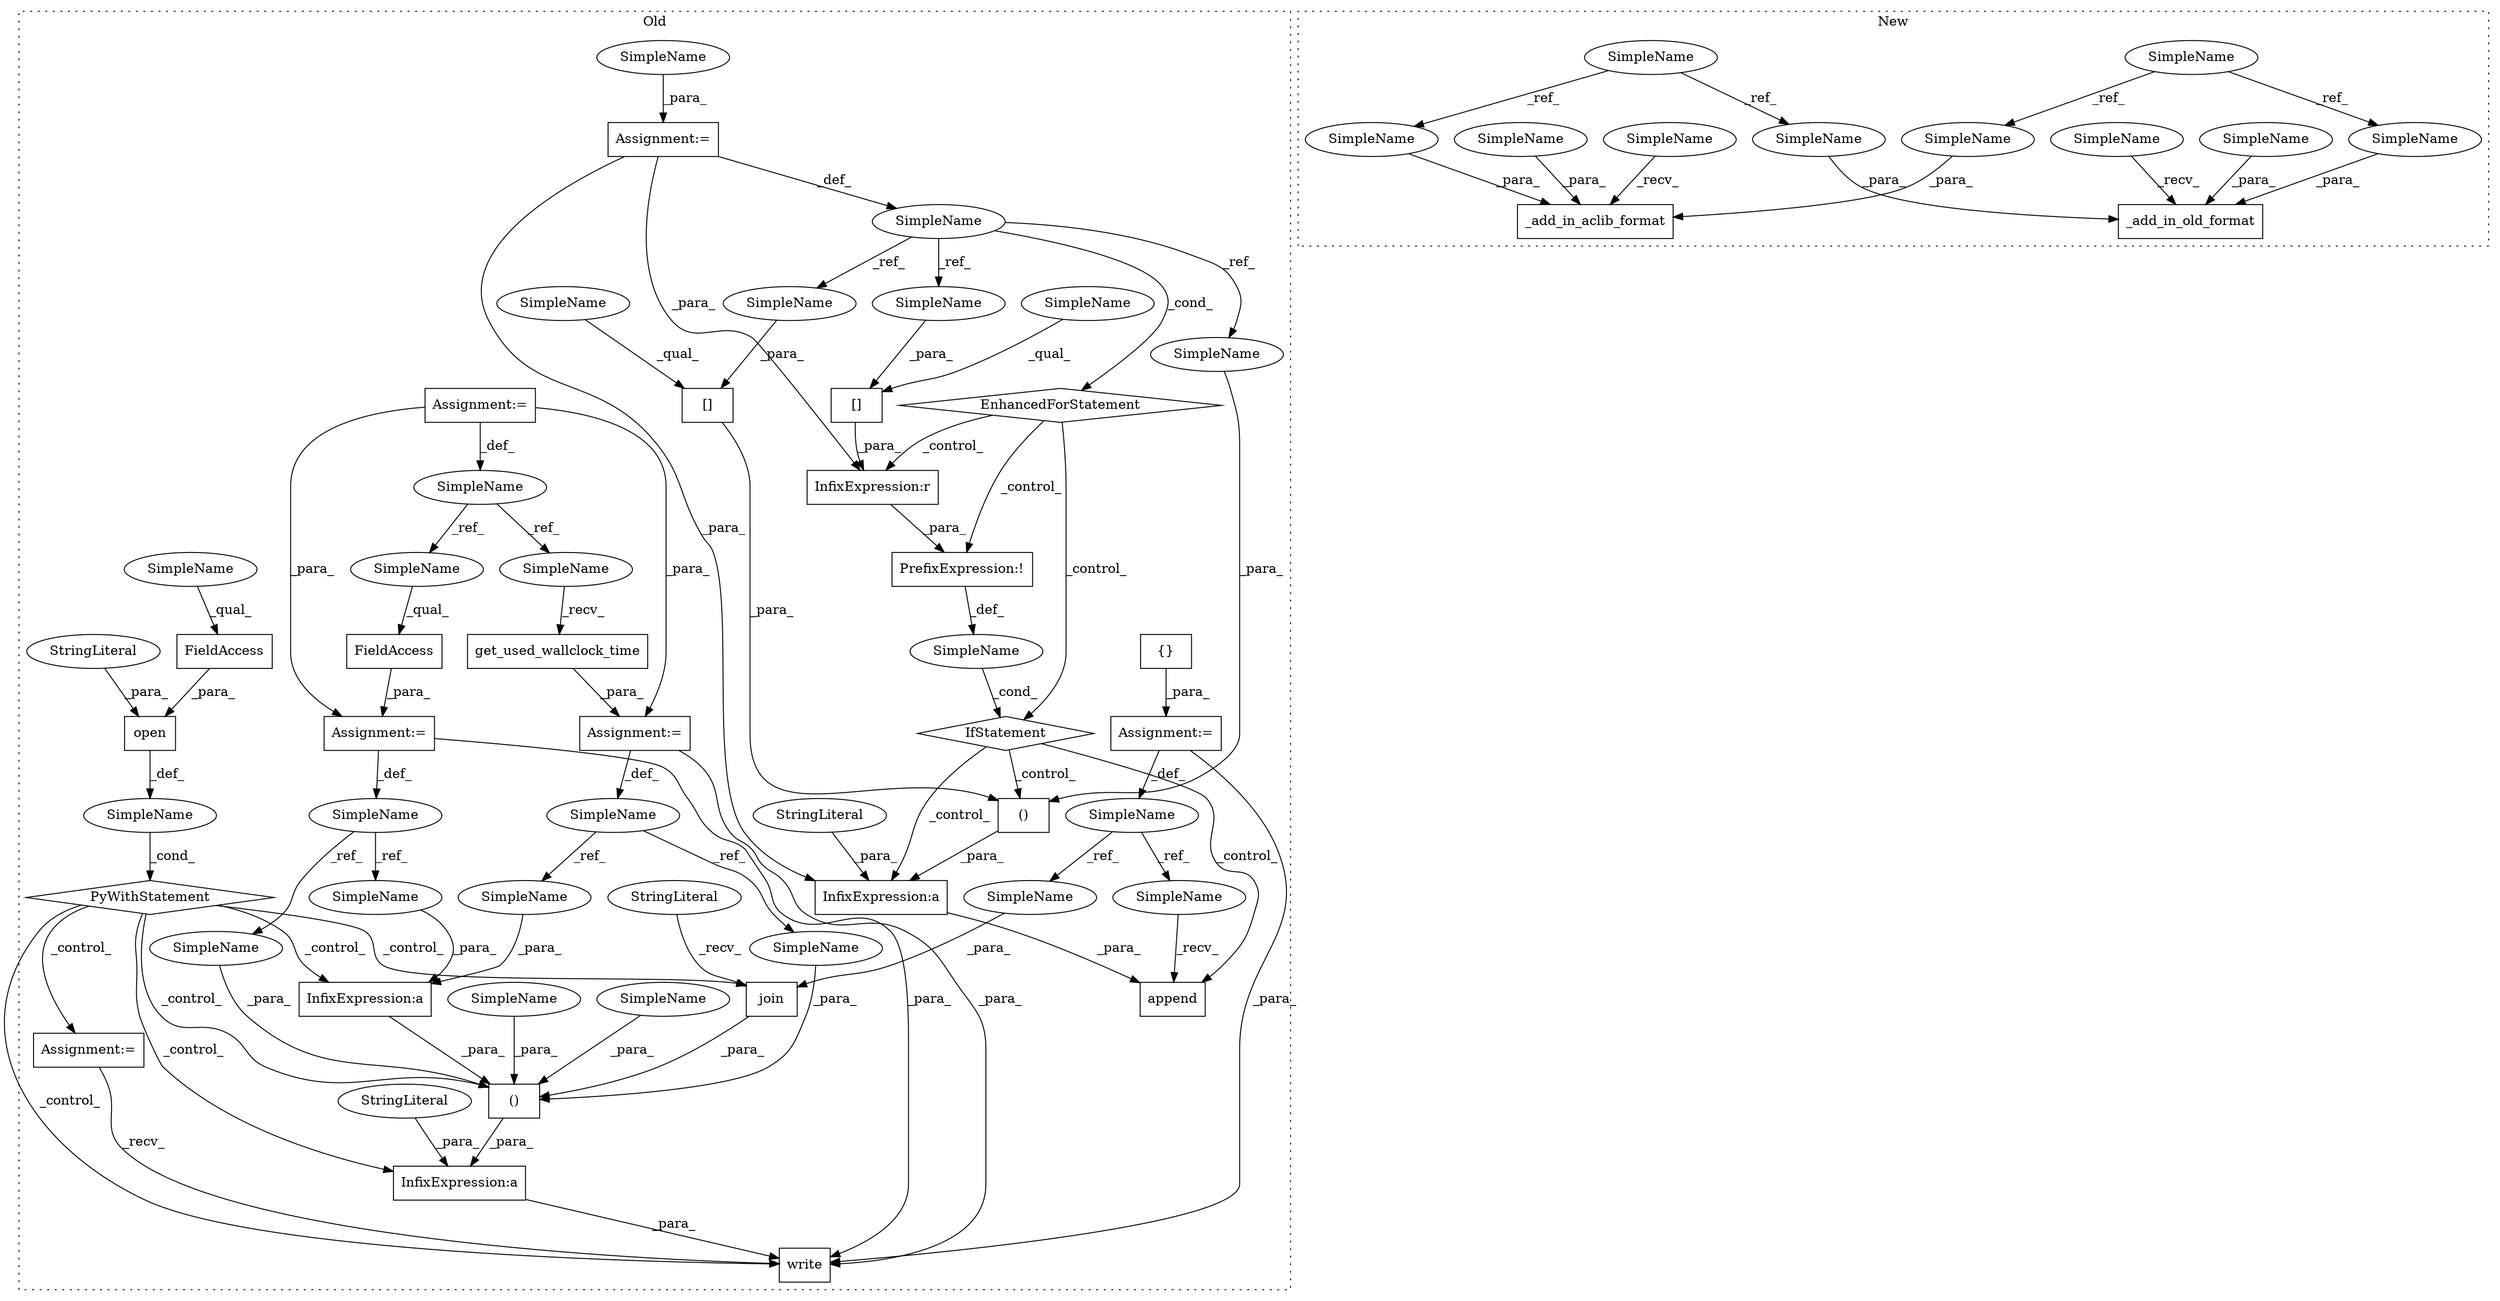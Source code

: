 digraph G {
subgraph cluster0 {
1 [label="[]" a="2" s="1567,1578" l="10,1" shape="box"];
3 [label="()" a="106" s="1553" l="26" shape="box"];
4 [label="InfixExpression:a" a="27" s="1541" l="12" shape="box"];
5 [label="PrefixExpression:!" a="38" s="1485" l="1" shape="box"];
6 [label="[]" a="2" s="1487,1498" l="10,1" shape="box"];
7 [label="InfixExpression:r" a="27" s="1499" l="4" shape="box"];
8 [label="EnhancedForStatement" a="70" s="1401,1471" l="53,2" shape="diamond"];
10 [label="IfStatement" a="25" s="1481,1508" l="4,2" shape="diamond"];
11 [label="SimpleName" a="42" s="1458" l="1" shape="ellipse"];
12 [label="SimpleName" a="42" s="" l="" shape="ellipse"];
13 [label="StringLiteral" a="45" s="1532" l="9" shape="ellipse"];
14 [label="Assignment:=" a="7" s="1401,1471" l="53,2" shape="box"];
15 [label="append" a="32" s="1525,1579" l="7,2" shape="box"];
16 [label="{}" a="4" s="1393" l="2" shape="box"];
17 [label="()" a="106" s="1796" l="159" shape="box"];
18 [label="InfixExpression:a" a="27" s="1786" l="10" shape="box"];
19 [label="InfixExpression:a" a="27" s="1911" l="3" shape="box"];
22 [label="PyWithStatement" a="104" s="1690,1726" l="10,2" shape="diamond"];
23 [label="SimpleName" a="42" s="1638" l="14" shape="ellipse"];
24 [label="SimpleName" a="42" s="1601" l="12" shape="ellipse"];
25 [label="SimpleName" a="42" s="1376" l="4" shape="ellipse"];
26 [label="join" a="32" s="1945,1954" l="5,1" shape="box"];
27 [label="get_used_wallclock_time" a="32" s="1659" l="25" shape="box"];
28 [label="SimpleName" a="42" s="1287" l="5" shape="ellipse"];
29 [label="FieldAccess" a="22" s="1614" l="18" shape="box"];
30 [label="SimpleName" a="42" s="" l="" shape="ellipse"];
31 [label="Assignment:=" a="7" s="1380" l="1" shape="box"];
32 [label="Assignment:=" a="7" s="1287" l="5" shape="box"];
33 [label="write" a="32" s="1754,1955" l="6,2" shape="box"];
34 [label="Assignment:=" a="7" s="1741" l="2" shape="box"];
35 [label="Assignment:=" a="7" s="1613" l="1" shape="box"];
36 [label="StringLiteral" a="45" s="1940" l="4" shape="ellipse"];
37 [label="StringLiteral" a="45" s="1760" l="26" shape="ellipse"];
38 [label="Assignment:=" a="7" s="1652" l="1" shape="box"];
39 [label="open" a="32" s="1700,1725" l="5,1" shape="box"];
40 [label="FieldAccess" a="22" s="1705" l="16" shape="box"];
41 [label="StringLiteral" a="45" s="1722" l="3" shape="ellipse"];
44 [label="SimpleName" a="42" s="1520" l="4" shape="ellipse"];
45 [label="SimpleName" a="42" s="1950" l="4" shape="ellipse"];
46 [label="SimpleName" a="42" s="1462" l="9" shape="ellipse"];
47 [label="SimpleName" a="42" s="1567" l="9" shape="ellipse"];
48 [label="SimpleName" a="42" s="1487" l="9" shape="ellipse"];
49 [label="SimpleName" a="42" s="1871" l="12" shape="ellipse"];
52 [label="SimpleName" a="42" s="1497" l="1" shape="ellipse"];
53 [label="SimpleName" a="42" s="1553" l="1" shape="ellipse"];
54 [label="SimpleName" a="42" s="1577" l="1" shape="ellipse"];
55 [label="SimpleName" a="42" s="1705" l="4" shape="ellipse"];
56 [label="SimpleName" a="42" s="1914" l="12" shape="ellipse"];
57 [label="SimpleName" a="42" s="1796" l="12" shape="ellipse"];
60 [label="SimpleName" a="42" s="1653" l="5" shape="ellipse"];
61 [label="SimpleName" a="42" s="1614" l="5" shape="ellipse"];
62 [label="SimpleName" a="42" s="1844" l="14" shape="ellipse"];
63 [label="SimpleName" a="42" s="1897" l="14" shape="ellipse"];
66 [label="SimpleName" a="42" s="1821" l="10" shape="ellipse"];
label = "Old";
style="dotted";
}
subgraph cluster1 {
2 [label="_add_in_aclib_format" a="32" s="1414,1468" l="21,1" shape="box"];
9 [label="_add_in_old_format" a="32" s="1350,1402" l="19,1" shape="box"];
20 [label="SimpleName" a="42" s="1293" l="10" shape="ellipse"];
21 [label="SimpleName" a="42" s="1310" l="12" shape="ellipse"];
42 [label="SimpleName" a="42" s="1446" l="12" shape="ellipse"];
43 [label="SimpleName" a="42" s="1380" l="12" shape="ellipse"];
50 [label="SimpleName" a="42" s="1393" l="9" shape="ellipse"];
51 [label="SimpleName" a="42" s="1459" l="9" shape="ellipse"];
58 [label="SimpleName" a="42" s="1369" l="10" shape="ellipse"];
59 [label="SimpleName" a="42" s="1435" l="10" shape="ellipse"];
64 [label="SimpleName" a="42" s="1409" l="4" shape="ellipse"];
65 [label="SimpleName" a="42" s="1345" l="4" shape="ellipse"];
label = "New";
style="dotted";
}
1 -> 3 [label="_para_"];
3 -> 4 [label="_para_"];
4 -> 15 [label="_para_"];
5 -> 12 [label="_def_"];
6 -> 7 [label="_para_"];
7 -> 5 [label="_para_"];
8 -> 7 [label="_control_"];
8 -> 10 [label="_control_"];
8 -> 5 [label="_control_"];
10 -> 4 [label="_control_"];
10 -> 15 [label="_control_"];
10 -> 3 [label="_control_"];
11 -> 54 [label="_ref_"];
11 -> 52 [label="_ref_"];
11 -> 8 [label="_cond_"];
11 -> 53 [label="_ref_"];
12 -> 10 [label="_cond_"];
13 -> 4 [label="_para_"];
14 -> 7 [label="_para_"];
14 -> 11 [label="_def_"];
14 -> 4 [label="_para_"];
16 -> 31 [label="_para_"];
17 -> 18 [label="_para_"];
18 -> 33 [label="_para_"];
19 -> 17 [label="_para_"];
20 -> 58 [label="_ref_"];
20 -> 59 [label="_ref_"];
21 -> 42 [label="_ref_"];
21 -> 43 [label="_ref_"];
22 -> 18 [label="_control_"];
22 -> 33 [label="_control_"];
22 -> 26 [label="_control_"];
22 -> 19 [label="_control_"];
22 -> 34 [label="_control_"];
22 -> 17 [label="_control_"];
23 -> 63 [label="_ref_"];
23 -> 62 [label="_ref_"];
24 -> 56 [label="_ref_"];
24 -> 57 [label="_ref_"];
25 -> 44 [label="_ref_"];
25 -> 45 [label="_ref_"];
26 -> 17 [label="_para_"];
27 -> 38 [label="_para_"];
28 -> 60 [label="_ref_"];
28 -> 61 [label="_ref_"];
29 -> 35 [label="_para_"];
30 -> 22 [label="_cond_"];
31 -> 25 [label="_def_"];
31 -> 33 [label="_para_"];
32 -> 38 [label="_para_"];
32 -> 35 [label="_para_"];
32 -> 28 [label="_def_"];
34 -> 33 [label="_recv_"];
35 -> 33 [label="_para_"];
35 -> 24 [label="_def_"];
36 -> 26 [label="_recv_"];
37 -> 18 [label="_para_"];
38 -> 23 [label="_def_"];
38 -> 33 [label="_para_"];
39 -> 30 [label="_def_"];
40 -> 39 [label="_para_"];
41 -> 39 [label="_para_"];
42 -> 2 [label="_para_"];
43 -> 9 [label="_para_"];
44 -> 15 [label="_recv_"];
45 -> 26 [label="_para_"];
46 -> 14 [label="_para_"];
47 -> 1 [label="_qual_"];
48 -> 6 [label="_qual_"];
49 -> 17 [label="_para_"];
50 -> 9 [label="_para_"];
51 -> 2 [label="_para_"];
52 -> 6 [label="_para_"];
53 -> 3 [label="_para_"];
54 -> 1 [label="_para_"];
55 -> 40 [label="_qual_"];
56 -> 19 [label="_para_"];
57 -> 17 [label="_para_"];
58 -> 9 [label="_para_"];
59 -> 2 [label="_para_"];
60 -> 27 [label="_recv_"];
61 -> 29 [label="_qual_"];
62 -> 17 [label="_para_"];
63 -> 19 [label="_para_"];
64 -> 2 [label="_recv_"];
65 -> 9 [label="_recv_"];
66 -> 17 [label="_para_"];
}